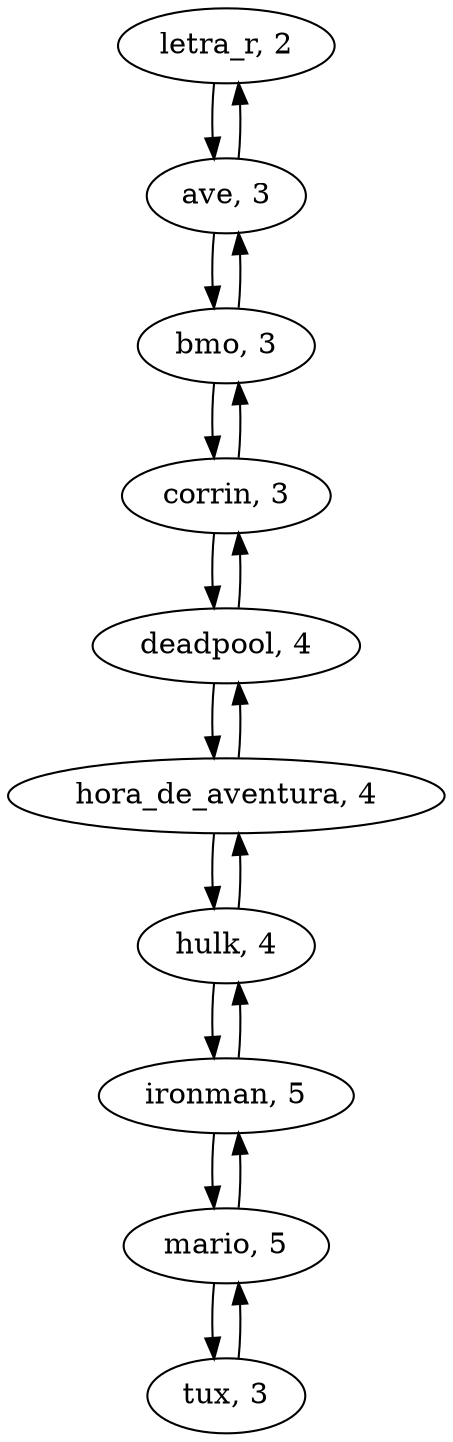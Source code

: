digraph ListaEmpleados {
nodo0[label = "letra_r, 2"];
nodo1[label = "ave, 3"];
nodo2[label = "bmo, 3"];
nodo3[label = "corrin, 3"];
nodo4[label = "deadpool, 4"];
nodo5[label = "hora_de_aventura, 4"];
nodo6[label = "hulk, 4"];
nodo7[label = "ironman, 5"];
nodo8[label = "mario, 5"];
nodo9[label = "tux, 3"];
nodo0->nodo1;
nodo1->nodo0;
nodo1->nodo2;
nodo2->nodo1;
nodo2->nodo3;
nodo3->nodo2;
nodo3->nodo4;
nodo4->nodo3;
nodo4->nodo5;
nodo5->nodo4;
nodo5->nodo6;
nodo6->nodo5;
nodo6->nodo7;
nodo7->nodo6;
nodo7->nodo8;
nodo8->nodo7;
nodo8->nodo9;
nodo9->nodo8;
}